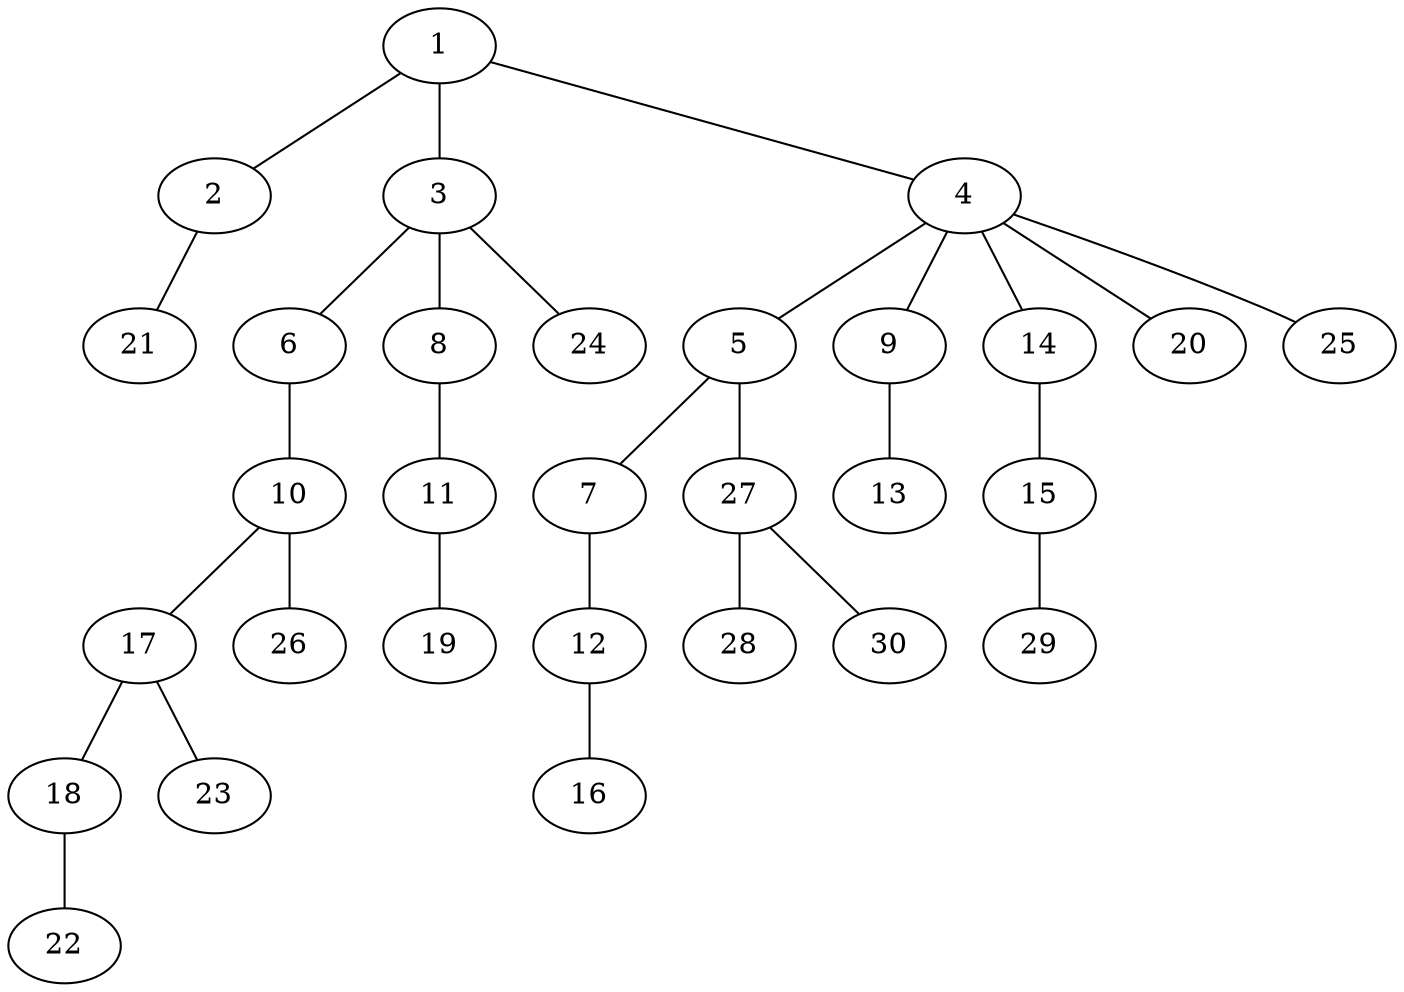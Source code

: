 graph graphname {1--2
1--3
1--4
2--21
3--6
3--8
3--24
4--5
4--9
4--14
4--20
4--25
5--7
5--27
6--10
7--12
8--11
9--13
10--17
10--26
11--19
12--16
14--15
15--29
17--18
17--23
18--22
27--28
27--30
}